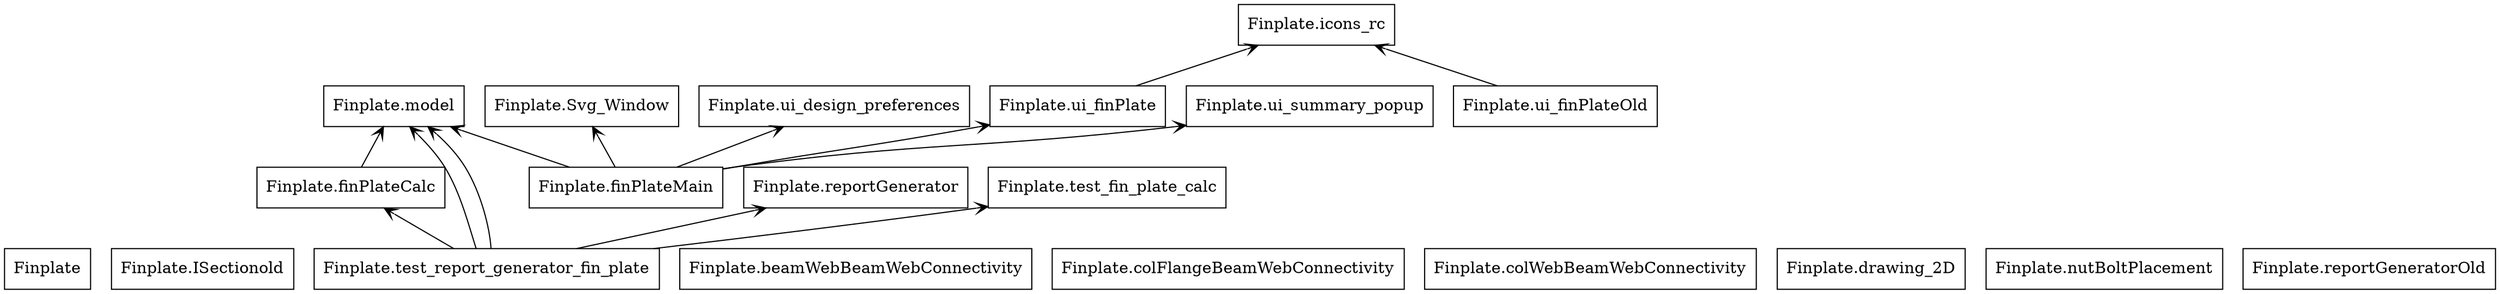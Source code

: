 digraph "packages" {
charset="utf-8"
rankdir=BT
"0" [label="Finplate", shape="box"];
"1" [label="Finplate.ISectionold", shape="box"];
"2" [label="Finplate.Svg_Window", shape="box"];
"3" [label="Finplate.beamWebBeamWebConnectivity", shape="box"];
"4" [label="Finplate.colFlangeBeamWebConnectivity", shape="box"];
"5" [label="Finplate.colWebBeamWebConnectivity", shape="box"];
"6" [label="Finplate.drawing_2D", shape="box"];
"7" [label="Finplate.finPlateCalc", shape="box"];
"8" [label="Finplate.finPlateMain", shape="box"];
"9" [label="Finplate.icons_rc", shape="box"];
"10" [label="Finplate.model", shape="box"];
"11" [label="Finplate.nutBoltPlacement", shape="box"];
"12" [label="Finplate.reportGenerator", shape="box"];
"13" [label="Finplate.reportGeneratorOld", shape="box"];
"14" [label="Finplate.test_fin_plate_calc", shape="box"];
"15" [label="Finplate.test_report_generator_fin_plate", shape="box"];
"16" [label="Finplate.ui_design_preferences", shape="box"];
"17" [label="Finplate.ui_finPlate", shape="box"];
"18" [label="Finplate.ui_finPlateOld", shape="box"];
"19" [label="Finplate.ui_summary_popup", shape="box"];
"7" -> "10" [arrowhead="open", arrowtail="none"];
"8" -> "2" [arrowhead="open", arrowtail="none"];
"8" -> "10" [arrowhead="open", arrowtail="none"];
"8" -> "16" [arrowhead="open", arrowtail="none"];
"8" -> "17" [arrowhead="open", arrowtail="none"];
"8" -> "19" [arrowhead="open", arrowtail="none"];
"15" -> "7" [arrowhead="open", arrowtail="none"];
"15" -> "10" [arrowhead="open", arrowtail="none"];
"15" -> "10" [arrowhead="open", arrowtail="none"];
"15" -> "12" [arrowhead="open", arrowtail="none"];
"15" -> "14" [arrowhead="open", arrowtail="none"];
"17" -> "9" [arrowhead="open", arrowtail="none"];
"18" -> "9" [arrowhead="open", arrowtail="none"];
}
